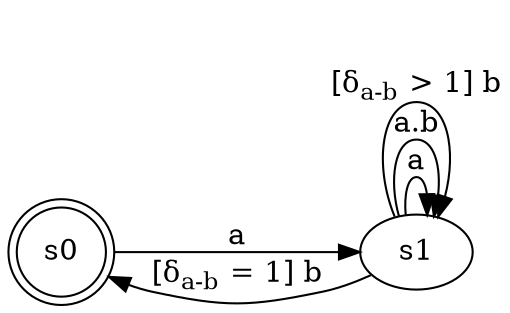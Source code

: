 digraph prec { 
  rankdir="LR"
  s0 [ shape="doublecircle" ]
  s0->s1 [
    label= "a"
  ] ;
  s1->s0 [
    label= <[&delta;<sub>a-b</sub> = 1] b>
  ] ;
  s1->s1 [
    label= "a"
  ] ;
  s1->s1 [
    label= "a.b"
  ] ;
  s1->s1 [
    label= <[&delta;<sub>a-b</sub> &gt; 1] b>
  ] ;
}

